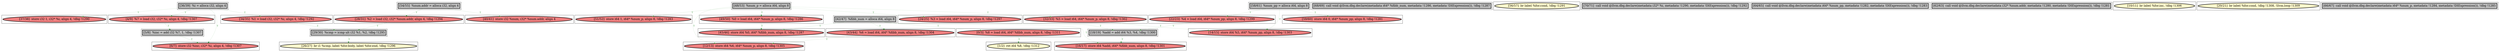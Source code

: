 
digraph G {



node175->node188 [style=dotted,color=forestgreen,label="T",fontcolor=forestgreen ]
node173->node192 [style=dotted,color=forestgreen,label="T",fontcolor=forestgreen ]
node189->node191 [style=dotted,color=forestgreen,label="T",fontcolor=forestgreen ]
node193->node165 [style=dotted,color=forestgreen,label="T",fontcolor=forestgreen ]
node189->node162 [style=dotted,color=forestgreen,label="T",fontcolor=forestgreen ]
node189->node172 [style=dotted,color=forestgreen,label="T",fontcolor=forestgreen ]
node168->node166 [style=dotted,color=forestgreen,label="T",fontcolor=forestgreen ]
node187->node171 [style=dotted,color=forestgreen,label="T",fontcolor=forestgreen ]
node172->node164 [style=dotted,color=forestgreen,label="T",fontcolor=forestgreen ]
node171->node192 [style=dotted,color=forestgreen,label="T",fontcolor=forestgreen ]
node169->node166 [style=dotted,color=forestgreen,label="T",fontcolor=forestgreen ]
node192->node170 [style=dotted,color=forestgreen,label="T",fontcolor=forestgreen ]
node189->node185 [style=dotted,color=forestgreen,label="T",fontcolor=forestgreen ]
node193->node159 [style=dotted,color=forestgreen,label="T",fontcolor=forestgreen ]
node166->node165 [style=dotted,color=forestgreen,label="T",fontcolor=forestgreen ]
node187->node194 [style=dotted,color=forestgreen,label="T",fontcolor=forestgreen ]
node184->node162 [style=dotted,color=forestgreen,label="T",fontcolor=forestgreen ]
node189->node169 [style=dotted,color=forestgreen,label="T",fontcolor=forestgreen ]
node175->node173 [style=dotted,color=forestgreen,label="T",fontcolor=forestgreen ]
node182->node190 [style=dotted,color=forestgreen,label="T",fontcolor=forestgreen ]
node159->node179 [style=dotted,color=forestgreen,label="T",fontcolor=forestgreen ]
node182->node164 [style=dotted,color=forestgreen,label="T",fontcolor=forestgreen ]
node175->node174 [style=dotted,color=forestgreen,label="T",fontcolor=forestgreen ]
node191->node178 [style=dotted,color=forestgreen,label="T",fontcolor=forestgreen ]
node175->node160 [style=dotted,color=forestgreen,label="T",fontcolor=forestgreen ]
node182->node168 [style=dotted,color=forestgreen,label="T",fontcolor=forestgreen ]
node160->node163 [style=dotted,color=forestgreen,label="T",fontcolor=forestgreen ]
node193->node184 [style=dotted,color=forestgreen,label="T",fontcolor=forestgreen ]
node193->node178 [style=dotted,color=forestgreen,label="T",fontcolor=forestgreen ]
node163->node188 [style=dotted,color=forestgreen,label="T",fontcolor=forestgreen ]


subgraph cluster33 {


node192 [penwidth=3.0,fontsize=20,fillcolor=grey,label="[29/30]  %cmp = icmp ult i32 %1, %2, !dbg !1295",shape=rectangle,style=filled ]



}

subgraph cluster27 {


node186 [penwidth=3.0,fontsize=20,fillcolor=grey,label="[68/69]  call void @llvm.dbg.declare(metadata i64* %fibb_num, metadata !1286, metadata !DIExpression()), !dbg !1287",shape=rectangle,style=filled ]



}

subgraph cluster28 {


node187 [penwidth=3.0,fontsize=20,fillcolor=grey,label="[54/55]  %num.addr = alloca i32, align 4",shape=rectangle,style=filled ]



}

subgraph cluster26 {


node185 [penwidth=3.0,fontsize=20,fillcolor=lightcoral,label="[51/52]  store i64 1, i64* %num_p, align 8, !dbg !1283",shape=ellipse,style=filled ]



}

subgraph cluster29 {


node188 [penwidth=3.0,fontsize=20,fillcolor=lightcoral,label="[6/7]  store i32 %inc, i32* %i, align 4, !dbg !1307",shape=ellipse,style=filled ]



}

subgraph cluster25 {


node184 [penwidth=3.0,fontsize=20,fillcolor=lightcoral,label="[43/44]  %6 = load i64, i64* %fibb_num, align 8, !dbg !1304",shape=ellipse,style=filled ]



}

subgraph cluster24 {


node183 [penwidth=3.0,fontsize=20,fillcolor=lemonchiffon,label="[56/57]  br label %for.cond, !dbg !1291",shape=ellipse,style=filled ]



}

subgraph cluster22 {


node181 [penwidth=3.0,fontsize=20,fillcolor=grey,label="[70/71]  call void @llvm.dbg.declare(metadata i32* %i, metadata !1290, metadata !DIExpression()), !dbg !1292",shape=rectangle,style=filled ]



}

subgraph cluster20 {


node179 [penwidth=3.0,fontsize=20,fillcolor=lemonchiffon,label="[1/2]  ret i64 %8, !dbg !1312",shape=ellipse,style=filled ]



}

subgraph cluster18 {


node177 [penwidth=3.0,fontsize=20,fillcolor=grey,label="[64/65]  call void @llvm.dbg.declare(metadata i64* %num_pp, metadata !1282, metadata !DIExpression()), !dbg !1283",shape=rectangle,style=filled ]



}

subgraph cluster34 {


node193 [penwidth=3.0,fontsize=20,fillcolor=grey,label="[42/47]  %fibb_num = alloca i64, align 8",shape=rectangle,style=filled ]



}

subgraph cluster16 {


node175 [penwidth=3.0,fontsize=20,fillcolor=grey,label="[36/39]  %i = alloca i32, align 4",shape=rectangle,style=filled ]



}

subgraph cluster17 {


node176 [penwidth=3.0,fontsize=20,fillcolor=grey,label="[62/63]  call void @llvm.dbg.declare(metadata i32* %num.addr, metadata !1280, metadata !DIExpression()), !dbg !1281",shape=rectangle,style=filled ]



}

subgraph cluster4 {


node163 [penwidth=3.0,fontsize=20,fillcolor=grey,label="[5/8]  %inc = add i32 %7, 1, !dbg !1307",shape=rectangle,style=filled ]



}

subgraph cluster3 {


node162 [penwidth=3.0,fontsize=20,fillcolor=lightcoral,label="[12/13]  store i64 %6, i64* %num_p, align 8, !dbg !1305",shape=ellipse,style=filled ]



}

subgraph cluster2 {


node161 [penwidth=3.0,fontsize=20,fillcolor=lemonchiffon,label="[10/11]  br label %for.inc, !dbg !1306",shape=ellipse,style=filled ]



}

subgraph cluster1 {


node160 [penwidth=3.0,fontsize=20,fillcolor=lightcoral,label="[4/9]  %7 = load i32, i32* %i, align 4, !dbg !1307",shape=ellipse,style=filled ]



}

subgraph cluster12 {


node171 [penwidth=3.0,fontsize=20,fillcolor=lightcoral,label="[28/31]  %2 = load i32, i32* %num.addr, align 4, !dbg !1294",shape=ellipse,style=filled ]



}

subgraph cluster32 {


node191 [penwidth=3.0,fontsize=20,fillcolor=lightcoral,label="[49/50]  %0 = load i64, i64* %num_p, align 8, !dbg !1286",shape=ellipse,style=filled ]



}

subgraph cluster5 {


node164 [penwidth=3.0,fontsize=20,fillcolor=lightcoral,label="[14/15]  store i64 %5, i64* %num_pp, align 8, !dbg !1303",shape=ellipse,style=filled ]



}

subgraph cluster0 {


node159 [penwidth=3.0,fontsize=20,fillcolor=lightcoral,label="[0/3]  %8 = load i64, i64* %fibb_num, align 8, !dbg !1311",shape=ellipse,style=filled ]



}

subgraph cluster31 {


node190 [penwidth=3.0,fontsize=20,fillcolor=lightcoral,label="[59/60]  store i64 0, i64* %num_pp, align 8, !dbg !1281",shape=ellipse,style=filled ]



}

subgraph cluster30 {


node189 [penwidth=3.0,fontsize=20,fillcolor=grey,label="[48/53]  %num_p = alloca i64, align 8",shape=rectangle,style=filled ]



}

subgraph cluster6 {


node165 [penwidth=3.0,fontsize=20,fillcolor=lightcoral,label="[16/17]  store i64 %add, i64* %fibb_num, align 8, !dbg !1301",shape=ellipse,style=filled ]



}

subgraph cluster14 {


node173 [penwidth=3.0,fontsize=20,fillcolor=lightcoral,label="[34/35]  %1 = load i32, i32* %i, align 4, !dbg !1292",shape=ellipse,style=filled ]



}

subgraph cluster7 {


node166 [penwidth=3.0,fontsize=20,fillcolor=grey,label="[18/19]  %add = add i64 %3, %4, !dbg !1300",shape=rectangle,style=filled ]



}

subgraph cluster23 {


node182 [penwidth=3.0,fontsize=20,fillcolor=grey,label="[58/61]  %num_pp = alloca i64, align 8",shape=rectangle,style=filled ]



}

subgraph cluster8 {


node167 [penwidth=3.0,fontsize=20,fillcolor=lemonchiffon,label="[20/21]  br label %for.cond, !dbg !1308, !llvm.loop !1309",shape=ellipse,style=filled ]



}

subgraph cluster21 {


node180 [penwidth=3.0,fontsize=20,fillcolor=grey,label="[66/67]  call void @llvm.dbg.declare(metadata i64* %num_p, metadata !1284, metadata !DIExpression()), !dbg !1285",shape=rectangle,style=filled ]



}

subgraph cluster9 {


node168 [penwidth=3.0,fontsize=20,fillcolor=lightcoral,label="[22/23]  %4 = load i64, i64* %num_pp, align 8, !dbg !1299",shape=ellipse,style=filled ]



}

subgraph cluster19 {


node178 [penwidth=3.0,fontsize=20,fillcolor=lightcoral,label="[45/46]  store i64 %0, i64* %fibb_num, align 8, !dbg !1287",shape=ellipse,style=filled ]



}

subgraph cluster10 {


node169 [penwidth=3.0,fontsize=20,fillcolor=lightcoral,label="[24/25]  %3 = load i64, i64* %num_p, align 8, !dbg !1297",shape=ellipse,style=filled ]



}

subgraph cluster11 {


node170 [penwidth=3.0,fontsize=20,fillcolor=lemonchiffon,label="[26/27]  br i1 %cmp, label %for.body, label %for.end, !dbg !1296",shape=ellipse,style=filled ]



}

subgraph cluster35 {


node194 [penwidth=3.0,fontsize=20,fillcolor=lightcoral,label="[40/41]  store i32 %num, i32* %num.addr, align 4",shape=ellipse,style=filled ]



}

subgraph cluster13 {


node172 [penwidth=3.0,fontsize=20,fillcolor=lightcoral,label="[32/33]  %5 = load i64, i64* %num_p, align 8, !dbg !1302",shape=ellipse,style=filled ]



}

subgraph cluster15 {


node174 [penwidth=3.0,fontsize=20,fillcolor=lightcoral,label="[37/38]  store i32 1, i32* %i, align 4, !dbg !1290",shape=ellipse,style=filled ]



}

}
